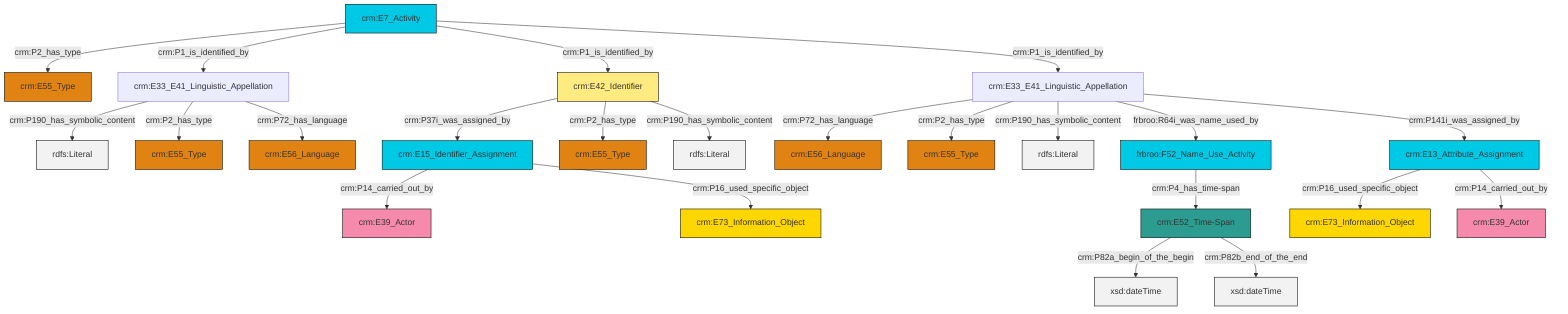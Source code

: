 graph TD
classDef Literal fill:#f2f2f2,stroke:#000000;
classDef CRM_Entity fill:#FFFFFF,stroke:#000000;
classDef Temporal_Entity fill:#00C9E6, stroke:#000000;
classDef Type fill:#E18312, stroke:#000000;
classDef Time-Span fill:#2C9C91, stroke:#000000;
classDef Appellation fill:#FFEB7F, stroke:#000000;
classDef Place fill:#008836, stroke:#000000;
classDef Persistent_Item fill:#B266B2, stroke:#000000;
classDef Conceptual_Object fill:#FFD700, stroke:#000000;
classDef Physical_Thing fill:#D2B48C, stroke:#000000;
classDef Actor fill:#f58aad, stroke:#000000;
classDef PC_Classes fill:#4ce600, stroke:#000000;
classDef Multi fill:#cccccc,stroke:#000000;

0["crm:E7_Activity"]:::Temporal_Entity -->|crm:P2_has_type| 1["crm:E55_Type"]:::Type
0["crm:E7_Activity"]:::Temporal_Entity -->|crm:P1_is_identified_by| 5["crm:E33_E41_Linguistic_Appellation"]:::Default
8["frbroo:F52_Name_Use_Activity"]:::Temporal_Entity -->|crm:P4_has_time-span| 9["crm:E52_Time-Span"]:::Time-Span
5["crm:E33_E41_Linguistic_Appellation"]:::Default -->|crm:P190_has_symbolic_content| 10[rdfs:Literal]:::Literal
5["crm:E33_E41_Linguistic_Appellation"]:::Default -->|crm:P2_has_type| 15["crm:E55_Type"]:::Type
0["crm:E7_Activity"]:::Temporal_Entity -->|crm:P1_is_identified_by| 6["crm:E42_Identifier"]:::Appellation
13["crm:E13_Attribute_Assignment"]:::Temporal_Entity -->|crm:P16_used_specific_object| 2["crm:E73_Information_Object"]:::Conceptual_Object
21["crm:E33_E41_Linguistic_Appellation"]:::Default -->|crm:P72_has_language| 22["crm:E56_Language"]:::Type
0["crm:E7_Activity"]:::Temporal_Entity -->|crm:P1_is_identified_by| 21["crm:E33_E41_Linguistic_Appellation"]:::Default
6["crm:E42_Identifier"]:::Appellation -->|crm:P37i_was_assigned_by| 25["crm:E15_Identifier_Assignment"]:::Temporal_Entity
6["crm:E42_Identifier"]:::Appellation -->|crm:P2_has_type| 11["crm:E55_Type"]:::Type
13["crm:E13_Attribute_Assignment"]:::Temporal_Entity -->|crm:P14_carried_out_by| 23["crm:E39_Actor"]:::Actor
21["crm:E33_E41_Linguistic_Appellation"]:::Default -->|crm:P2_has_type| 16["crm:E55_Type"]:::Type
6["crm:E42_Identifier"]:::Appellation -->|crm:P190_has_symbolic_content| 33[rdfs:Literal]:::Literal
21["crm:E33_E41_Linguistic_Appellation"]:::Default -->|crm:P190_has_symbolic_content| 35[rdfs:Literal]:::Literal
25["crm:E15_Identifier_Assignment"]:::Temporal_Entity -->|crm:P14_carried_out_by| 26["crm:E39_Actor"]:::Actor
21["crm:E33_E41_Linguistic_Appellation"]:::Default -->|frbroo:R64i_was_name_used_by| 8["frbroo:F52_Name_Use_Activity"]:::Temporal_Entity
9["crm:E52_Time-Span"]:::Time-Span -->|crm:P82a_begin_of_the_begin| 40[xsd:dateTime]:::Literal
25["crm:E15_Identifier_Assignment"]:::Temporal_Entity -->|crm:P16_used_specific_object| 30["crm:E73_Information_Object"]:::Conceptual_Object
5["crm:E33_E41_Linguistic_Appellation"]:::Default -->|crm:P72_has_language| 19["crm:E56_Language"]:::Type
21["crm:E33_E41_Linguistic_Appellation"]:::Default -->|crm:P141i_was_assigned_by| 13["crm:E13_Attribute_Assignment"]:::Temporal_Entity
9["crm:E52_Time-Span"]:::Time-Span -->|crm:P82b_end_of_the_end| 41[xsd:dateTime]:::Literal